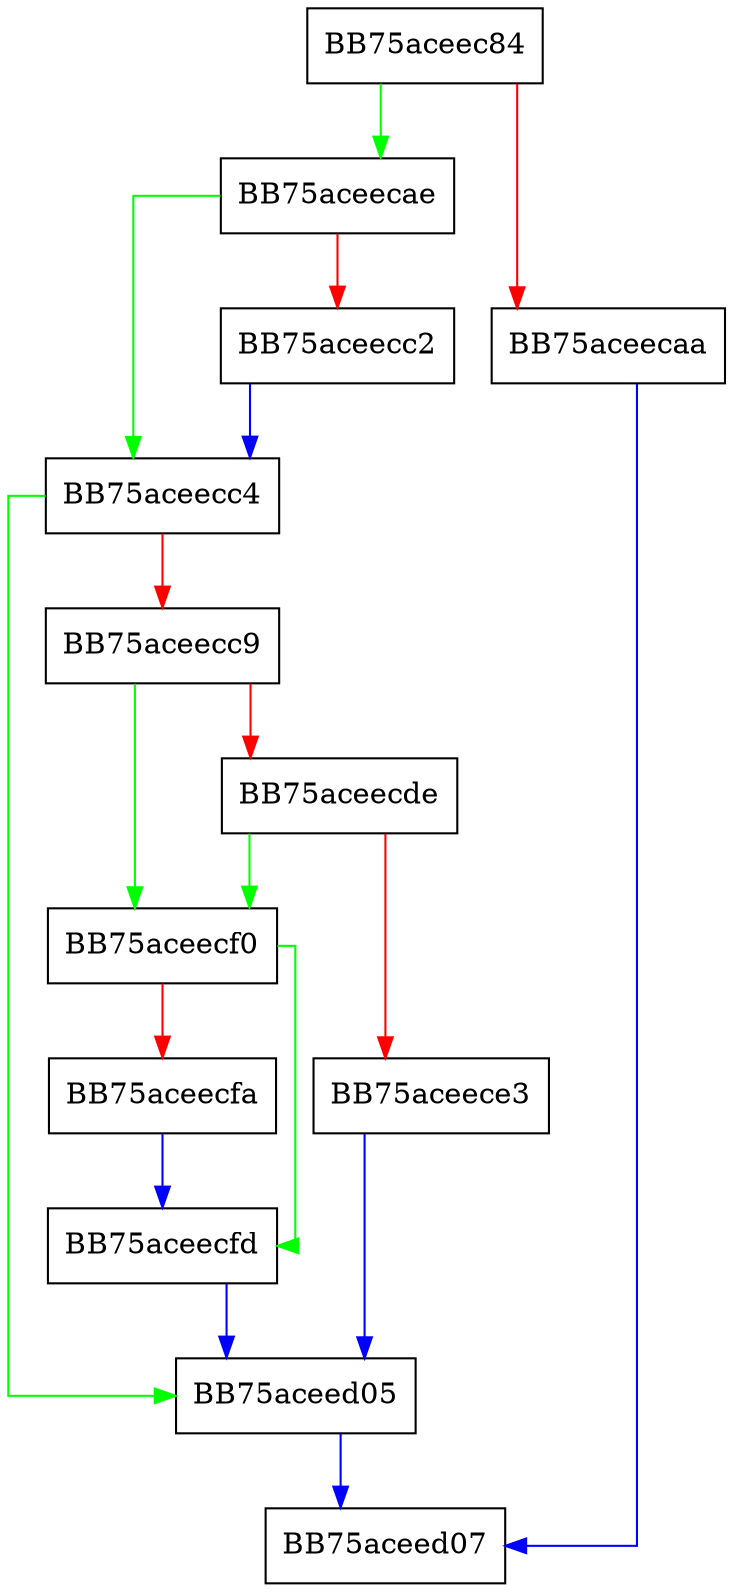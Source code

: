 digraph get_last_error {
  node [shape="box"];
  graph [splines=ortho];
  BB75aceec84 -> BB75aceecae [color="green"];
  BB75aceec84 -> BB75aceecaa [color="red"];
  BB75aceecaa -> BB75aceed07 [color="blue"];
  BB75aceecae -> BB75aceecc4 [color="green"];
  BB75aceecae -> BB75aceecc2 [color="red"];
  BB75aceecc2 -> BB75aceecc4 [color="blue"];
  BB75aceecc4 -> BB75aceed05 [color="green"];
  BB75aceecc4 -> BB75aceecc9 [color="red"];
  BB75aceecc9 -> BB75aceecf0 [color="green"];
  BB75aceecc9 -> BB75aceecde [color="red"];
  BB75aceecde -> BB75aceecf0 [color="green"];
  BB75aceecde -> BB75aceece3 [color="red"];
  BB75aceece3 -> BB75aceed05 [color="blue"];
  BB75aceecf0 -> BB75aceecfd [color="green"];
  BB75aceecf0 -> BB75aceecfa [color="red"];
  BB75aceecfa -> BB75aceecfd [color="blue"];
  BB75aceecfd -> BB75aceed05 [color="blue"];
  BB75aceed05 -> BB75aceed07 [color="blue"];
}